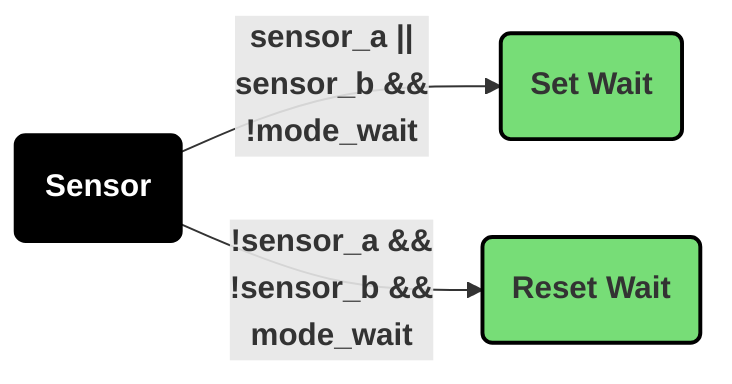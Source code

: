 graph LR

    %% 
    %% Name: s_sensor.mmd
    %% Description: 
    %% 
    %% Created Date: February 2024
    %% Author:
    %% 		Lukáš Laštůvka
    %% 		https://github.com/LastuvkaLukas
    %% 
    %% License: Apache License 2.0 (https://www.apache.org/licenses/LICENSE-2.0)
    %% Copyright (c) 2024 Lukáš Laštůvka
    %% 

    %% Styles
    classDef mainNode fill:#000,color:#fff,stroke:#000000,stroke-width:2px;
    classDef greenNode fill:#77DD77,stroke:#000000,stroke-width:2px;
    classDef yellowNode fill:#F7DC6F,stroke:#000000,stroke-width:2px;
    classDef redNode fill:#FF5733,stroke:#000000,stroke-width:2px;

    %% Nodes
    Main(<b>Sensor)
    A(<b>Set Wait)
    B(<b>Reset Wait)

    %% Set styles
    class Main mainNode
    class A,B greenNode;

    %% Diagram
    Main -->|"<b>sensor_a ||\n sensor_b &&\n !mode_wait"| A
    Main -->|<b>!sensor_a &&\n !sensor_b &&\n mode_wait| B
